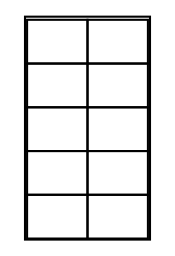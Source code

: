 digraph TablaBasica{
node [shape=plaintext];
Tabla1 [label=<
 <table border="1" cellspacing="0">
<tr>
<td>     </td>
<td>     </td>
</tr>
<tr>
<td>     </td>
<td>     </td>
</tr>
<tr>
<td>     </td>
<td>     </td>
</tr>
<tr>
<td>     </td>
<td>     </td>
</tr>
<tr>
<td>     </td>
<td>     </td>
</tr>
</table>>];
}